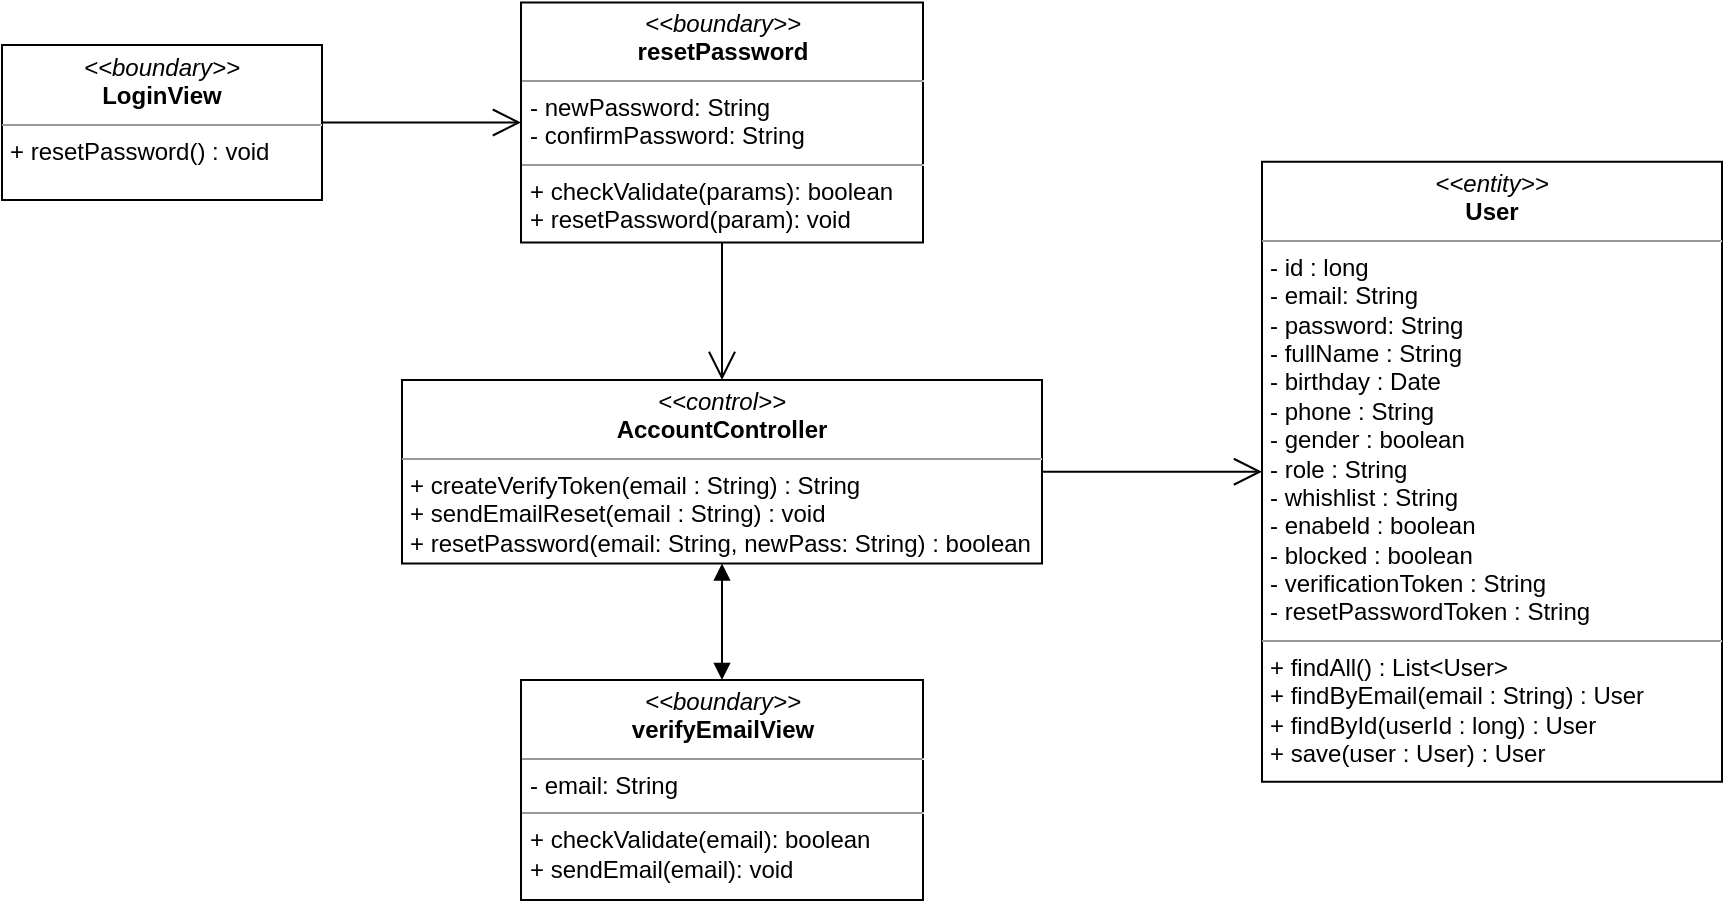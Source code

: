 <mxfile version="14.7.3" type="device"><diagram id="ssToT3icRsbohELumOIf" name="Page-1"><mxGraphModel dx="1108" dy="425" grid="1" gridSize="10" guides="1" tooltips="1" connect="1" arrows="1" fold="1" page="1" pageScale="1" pageWidth="827" pageHeight="1169" math="0" shadow="0"><root><mxCell id="0"/><mxCell id="1" parent="0"/><mxCell id="840yRSVlCirx_mq8Rvlu-2" value="&lt;p style=&quot;margin: 0px ; margin-top: 4px ; text-align: center&quot;&gt;&lt;i&gt;&amp;lt;&amp;lt;boundary&amp;gt;&amp;gt;&lt;/i&gt;&lt;br&gt;&lt;b&gt;LoginView&lt;/b&gt;&lt;/p&gt;&lt;hr size=&quot;1&quot;&gt;&lt;p style=&quot;margin: 0px ; margin-left: 4px&quot;&gt;&lt;span&gt;+ resetPassword() : void&lt;/span&gt;&lt;br&gt;&lt;/p&gt;" style="verticalAlign=top;align=left;overflow=fill;fontSize=12;fontFamily=Helvetica;html=1;" vertex="1" parent="1"><mxGeometry x="100" y="72.5" width="160" height="77.5" as="geometry"/></mxCell><mxCell id="840yRSVlCirx_mq8Rvlu-3" value="&lt;p style=&quot;margin: 0px ; margin-top: 4px ; text-align: center&quot;&gt;&lt;i&gt;&amp;lt;&amp;lt;boundary&amp;gt;&amp;gt;&lt;/i&gt;&lt;br&gt;&lt;b&gt;resetPassword&lt;/b&gt;&lt;/p&gt;&lt;hr size=&quot;1&quot;&gt;&lt;p style=&quot;margin: 0px ; margin-left: 4px&quot;&gt;- newPassword: String&lt;br&gt;&lt;/p&gt;&lt;p style=&quot;margin: 0px ; margin-left: 4px&quot;&gt;- confirmPassword: String&lt;/p&gt;&lt;hr size=&quot;1&quot;&gt;&lt;p style=&quot;margin: 0px ; margin-left: 4px&quot;&gt;+ checkValidate(params): boolean&lt;br&gt;+ resetPassword(param): void&lt;/p&gt;" style="verticalAlign=top;align=left;overflow=fill;fontSize=12;fontFamily=Helvetica;html=1;" vertex="1" parent="1"><mxGeometry x="359.5" y="51.25" width="201" height="120" as="geometry"/></mxCell><mxCell id="840yRSVlCirx_mq8Rvlu-4" value="" style="endArrow=open;endFill=1;endSize=12;html=1;" edge="1" parent="1" source="840yRSVlCirx_mq8Rvlu-2" target="840yRSVlCirx_mq8Rvlu-3"><mxGeometry width="160" relative="1" as="geometry"><mxPoint x="330" y="200" as="sourcePoint"/><mxPoint x="490" y="200" as="targetPoint"/></mxGeometry></mxCell><mxCell id="840yRSVlCirx_mq8Rvlu-5" value="&lt;p style=&quot;margin: 0px ; margin-top: 4px ; text-align: center&quot;&gt;&lt;i&gt;&amp;lt;&amp;lt;control&amp;gt;&amp;gt;&lt;/i&gt;&lt;br&gt;&lt;b&gt;AccountController&lt;/b&gt;&lt;br&gt;&lt;/p&gt;&lt;hr size=&quot;1&quot;&gt;&lt;p style=&quot;margin: 0px ; margin-left: 4px&quot;&gt;&lt;span&gt;+ createVerifyToken(email : String) : String&lt;/span&gt;&lt;/p&gt;&lt;p style=&quot;margin: 0px ; margin-left: 4px&quot;&gt;&lt;span&gt;+ sendEmailReset(email : String) : void&lt;/span&gt;&lt;/p&gt;&lt;p style=&quot;margin: 0px ; margin-left: 4px&quot;&gt;&lt;span&gt;+ resetPassword(email: String, newPass: String) : boolean&lt;/span&gt;&lt;br&gt;&lt;/p&gt;" style="verticalAlign=top;align=left;overflow=fill;fontSize=12;fontFamily=Helvetica;html=1;" vertex="1" parent="1"><mxGeometry x="300" y="240" width="320" height="91.75" as="geometry"/></mxCell><mxCell id="840yRSVlCirx_mq8Rvlu-6" value="&lt;p style=&quot;margin: 0px ; margin-top: 4px ; text-align: center&quot;&gt;&lt;i&gt;&amp;lt;&amp;lt;boundary&amp;gt;&amp;gt;&lt;/i&gt;&lt;br&gt;&lt;b&gt;verifyEmailView&lt;/b&gt;&lt;/p&gt;&lt;hr size=&quot;1&quot;&gt;&lt;p style=&quot;margin: 0px ; margin-left: 4px&quot;&gt;- email: String&lt;br&gt;&lt;/p&gt;&lt;hr size=&quot;1&quot;&gt;&lt;p style=&quot;margin: 0px ; margin-left: 4px&quot;&gt;+ checkValidate(email): boolean&lt;br&gt;+ sendEmail(email): void&lt;/p&gt;" style="verticalAlign=top;align=left;overflow=fill;fontSize=12;fontFamily=Helvetica;html=1;" vertex="1" parent="1"><mxGeometry x="359.5" y="390" width="201" height="110" as="geometry"/></mxCell><mxCell id="840yRSVlCirx_mq8Rvlu-7" value="&lt;p style=&quot;margin: 0px ; margin-top: 4px ; text-align: center&quot;&gt;&lt;i&gt;&amp;lt;&amp;lt;entity&amp;gt;&amp;gt;&lt;/i&gt;&lt;br&gt;&lt;b&gt;User&lt;/b&gt;&lt;/p&gt;&lt;hr size=&quot;1&quot;&gt;&lt;p style=&quot;margin: 0px ; margin-left: 4px&quot;&gt;- id : long&lt;/p&gt;&lt;p style=&quot;margin: 0px ; margin-left: 4px&quot;&gt;- email: String&lt;br&gt;- password: String&lt;/p&gt;&lt;p style=&quot;margin: 0px ; margin-left: 4px&quot;&gt;- fullName : String&lt;/p&gt;&lt;p style=&quot;margin: 0px ; margin-left: 4px&quot;&gt;- birthday : Date&lt;/p&gt;&lt;p style=&quot;margin: 0px ; margin-left: 4px&quot;&gt;- phone : String&lt;/p&gt;&lt;p style=&quot;margin: 0px ; margin-left: 4px&quot;&gt;- gender : boolean&lt;/p&gt;&lt;p style=&quot;margin: 0px ; margin-left: 4px&quot;&gt;- role : String&lt;/p&gt;&lt;p style=&quot;margin: 0px ; margin-left: 4px&quot;&gt;- whishlist : String&lt;/p&gt;&lt;p style=&quot;margin: 0px ; margin-left: 4px&quot;&gt;- enabeld : boolean&lt;/p&gt;&lt;p style=&quot;margin: 0px ; margin-left: 4px&quot;&gt;- blocked : boolean&lt;/p&gt;&lt;p style=&quot;margin: 0px ; margin-left: 4px&quot;&gt;- verificationToken : String&lt;/p&gt;&lt;p style=&quot;margin: 0px ; margin-left: 4px&quot;&gt;- resetPasswordToken : String&lt;/p&gt;&lt;hr size=&quot;1&quot;&gt;&lt;p style=&quot;margin: 0px ; margin-left: 4px&quot;&gt;+ findAll() : List&amp;lt;User&amp;gt;&lt;br&gt;&lt;/p&gt;&lt;p style=&quot;margin: 0px ; margin-left: 4px&quot;&gt;+ findByEmail(email : String) : User&lt;/p&gt;&lt;p style=&quot;margin: 0px 0px 0px 4px&quot;&gt;+ findById(userId : long) : User&lt;/p&gt;&lt;p style=&quot;margin: 0px 0px 0px 4px&quot;&gt;+ save(user : User) : User&lt;/p&gt;" style="verticalAlign=top;align=left;overflow=fill;fontSize=12;fontFamily=Helvetica;html=1;" vertex="1" parent="1"><mxGeometry x="730" y="130.88" width="230" height="310" as="geometry"/></mxCell><mxCell id="840yRSVlCirx_mq8Rvlu-8" value="" style="endArrow=open;endFill=1;endSize=12;html=1;" edge="1" parent="1" source="840yRSVlCirx_mq8Rvlu-3" target="840yRSVlCirx_mq8Rvlu-5"><mxGeometry width="160" relative="1" as="geometry"><mxPoint x="530" y="290" as="sourcePoint"/><mxPoint x="690" y="290" as="targetPoint"/></mxGeometry></mxCell><mxCell id="840yRSVlCirx_mq8Rvlu-9" value="" style="endArrow=open;endFill=1;endSize=12;html=1;" edge="1" parent="1" source="840yRSVlCirx_mq8Rvlu-5" target="840yRSVlCirx_mq8Rvlu-7"><mxGeometry width="160" relative="1" as="geometry"><mxPoint x="640" y="300" as="sourcePoint"/><mxPoint x="690" y="290" as="targetPoint"/></mxGeometry></mxCell><mxCell id="840yRSVlCirx_mq8Rvlu-11" value="" style="endArrow=block;startArrow=block;endFill=1;startFill=1;html=1;" edge="1" parent="1" source="840yRSVlCirx_mq8Rvlu-6" target="840yRSVlCirx_mq8Rvlu-5"><mxGeometry width="160" relative="1" as="geometry"><mxPoint x="530" y="190" as="sourcePoint"/><mxPoint x="690" y="190" as="targetPoint"/></mxGeometry></mxCell></root></mxGraphModel></diagram></mxfile>